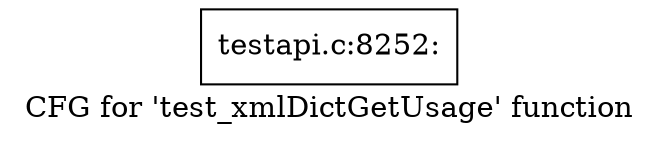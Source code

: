 digraph "CFG for 'test_xmlDictGetUsage' function" {
	label="CFG for 'test_xmlDictGetUsage' function";

	Node0x44ef910 [shape=record,label="{testapi.c:8252:}"];
}
